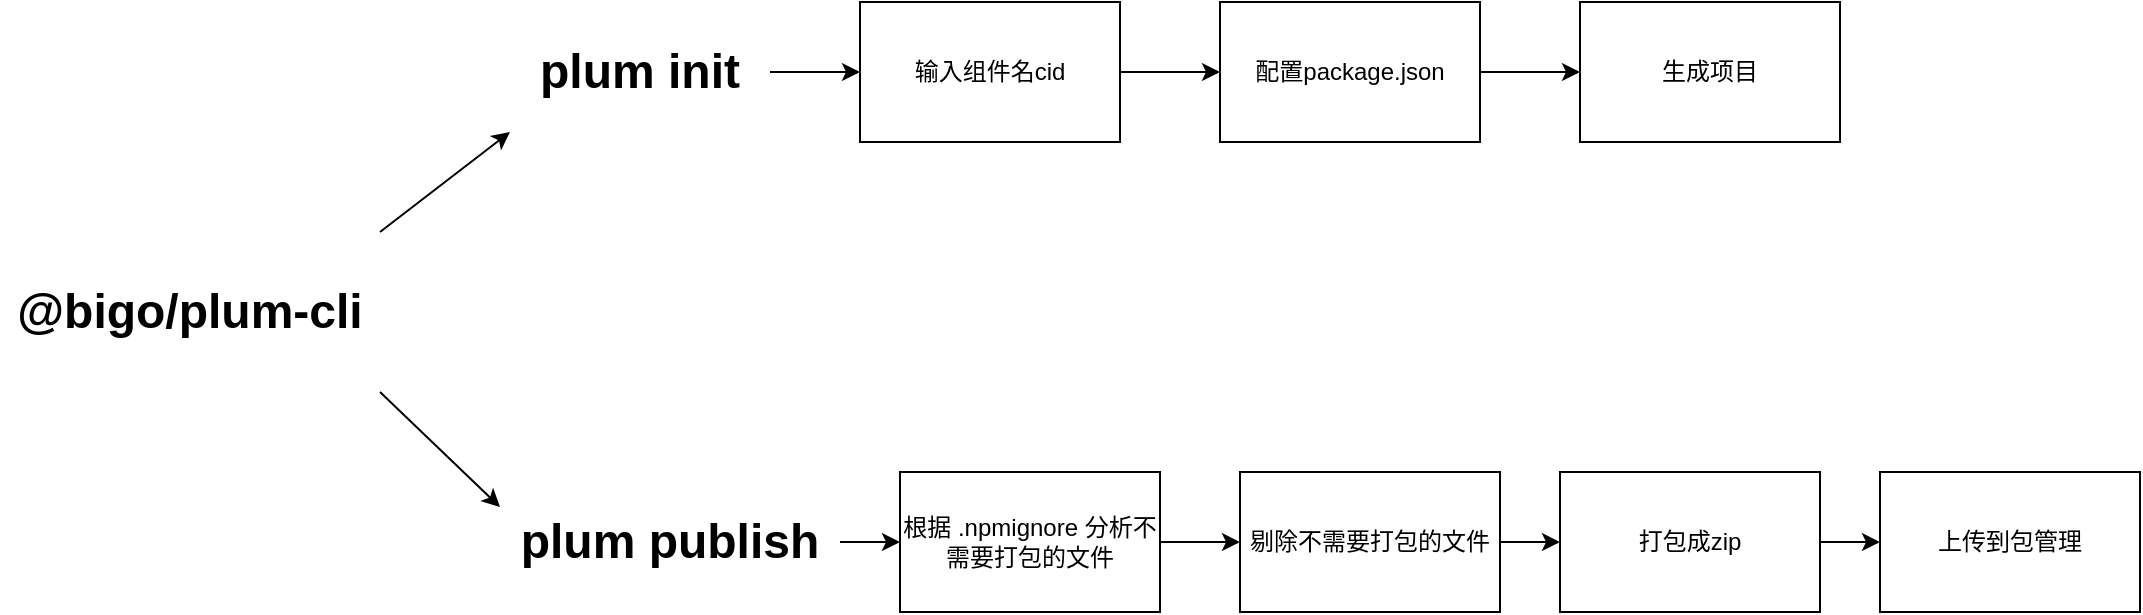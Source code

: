 <mxfile version="13.10.9" type="github">
  <diagram id="e0BPaKkn3-QhgU1faQ__" name="Page-1">
    <mxGraphModel dx="1422" dy="762" grid="1" gridSize="10" guides="1" tooltips="1" connect="1" arrows="1" fold="1" page="1" pageScale="1" pageWidth="1169" pageHeight="827" math="0" shadow="0">
      <root>
        <mxCell id="0" />
        <mxCell id="1" parent="0" />
        <mxCell id="TvflV0zRfhBrHO_sSjlH-4" style="rounded=0;orthogonalLoop=1;jettySize=auto;html=1;exitX=1;exitY=0;exitDx=0;exitDy=0;entryX=0;entryY=1;entryDx=0;entryDy=0;" edge="1" parent="1" source="TvflV0zRfhBrHO_sSjlH-1" target="TvflV0zRfhBrHO_sSjlH-2">
          <mxGeometry relative="1" as="geometry" />
        </mxCell>
        <mxCell id="TvflV0zRfhBrHO_sSjlH-5" style="edgeStyle=none;rounded=0;orthogonalLoop=1;jettySize=auto;html=1;exitX=1;exitY=1;exitDx=0;exitDy=0;entryX=0;entryY=0.25;entryDx=0;entryDy=0;" edge="1" parent="1" source="TvflV0zRfhBrHO_sSjlH-1" target="TvflV0zRfhBrHO_sSjlH-3">
          <mxGeometry relative="1" as="geometry" />
        </mxCell>
        <mxCell id="TvflV0zRfhBrHO_sSjlH-1" value="&lt;b&gt;&lt;font style=&quot;font-size: 24px&quot;&gt;@bigo/plum-cli&lt;/font&gt;&lt;/b&gt;" style="text;html=1;strokeColor=none;fillColor=none;align=center;verticalAlign=middle;whiteSpace=wrap;rounded=0;" vertex="1" parent="1">
          <mxGeometry x="50" y="360" width="190" height="80" as="geometry" />
        </mxCell>
        <mxCell id="TvflV0zRfhBrHO_sSjlH-7" style="edgeStyle=none;rounded=0;orthogonalLoop=1;jettySize=auto;html=1;exitX=1;exitY=0.5;exitDx=0;exitDy=0;" edge="1" parent="1" source="TvflV0zRfhBrHO_sSjlH-2" target="TvflV0zRfhBrHO_sSjlH-6">
          <mxGeometry relative="1" as="geometry" />
        </mxCell>
        <mxCell id="TvflV0zRfhBrHO_sSjlH-2" value="&lt;b&gt;&lt;font style=&quot;font-size: 24px&quot;&gt;plum init&lt;/font&gt;&lt;/b&gt;" style="text;html=1;strokeColor=none;fillColor=none;align=center;verticalAlign=middle;whiteSpace=wrap;rounded=0;" vertex="1" parent="1">
          <mxGeometry x="305" y="250" width="130" height="60" as="geometry" />
        </mxCell>
        <mxCell id="TvflV0zRfhBrHO_sSjlH-14" style="edgeStyle=none;rounded=0;orthogonalLoop=1;jettySize=auto;html=1;" edge="1" parent="1" source="TvflV0zRfhBrHO_sSjlH-3" target="TvflV0zRfhBrHO_sSjlH-13">
          <mxGeometry relative="1" as="geometry" />
        </mxCell>
        <mxCell id="TvflV0zRfhBrHO_sSjlH-3" value="&lt;b&gt;&lt;font style=&quot;font-size: 24px&quot;&gt;plum publish&lt;/font&gt;&lt;/b&gt;" style="text;html=1;strokeColor=none;fillColor=none;align=center;verticalAlign=middle;whiteSpace=wrap;rounded=0;" vertex="1" parent="1">
          <mxGeometry x="300" y="480" width="170" height="70" as="geometry" />
        </mxCell>
        <mxCell id="TvflV0zRfhBrHO_sSjlH-10" style="edgeStyle=none;rounded=0;orthogonalLoop=1;jettySize=auto;html=1;entryX=0;entryY=0.5;entryDx=0;entryDy=0;" edge="1" parent="1" source="TvflV0zRfhBrHO_sSjlH-6" target="TvflV0zRfhBrHO_sSjlH-9">
          <mxGeometry relative="1" as="geometry" />
        </mxCell>
        <mxCell id="TvflV0zRfhBrHO_sSjlH-6" value="输入组件名cid" style="rounded=0;whiteSpace=wrap;html=1;" vertex="1" parent="1">
          <mxGeometry x="480" y="245" width="130" height="70" as="geometry" />
        </mxCell>
        <mxCell id="TvflV0zRfhBrHO_sSjlH-12" style="edgeStyle=none;rounded=0;orthogonalLoop=1;jettySize=auto;html=1;entryX=0;entryY=0.5;entryDx=0;entryDy=0;" edge="1" parent="1" source="TvflV0zRfhBrHO_sSjlH-9" target="TvflV0zRfhBrHO_sSjlH-11">
          <mxGeometry relative="1" as="geometry" />
        </mxCell>
        <mxCell id="TvflV0zRfhBrHO_sSjlH-9" value="配置package.json" style="rounded=0;whiteSpace=wrap;html=1;" vertex="1" parent="1">
          <mxGeometry x="660" y="245" width="130" height="70" as="geometry" />
        </mxCell>
        <mxCell id="TvflV0zRfhBrHO_sSjlH-11" value="生成项目" style="rounded=0;whiteSpace=wrap;html=1;" vertex="1" parent="1">
          <mxGeometry x="840" y="245" width="130" height="70" as="geometry" />
        </mxCell>
        <mxCell id="TvflV0zRfhBrHO_sSjlH-16" style="edgeStyle=none;rounded=0;orthogonalLoop=1;jettySize=auto;html=1;exitX=1;exitY=0.5;exitDx=0;exitDy=0;" edge="1" parent="1" source="TvflV0zRfhBrHO_sSjlH-13" target="TvflV0zRfhBrHO_sSjlH-15">
          <mxGeometry relative="1" as="geometry" />
        </mxCell>
        <mxCell id="TvflV0zRfhBrHO_sSjlH-13" value="根据 .npmignore 分析不需要打包的文件" style="rounded=0;whiteSpace=wrap;html=1;" vertex="1" parent="1">
          <mxGeometry x="500" y="480" width="130" height="70" as="geometry" />
        </mxCell>
        <mxCell id="TvflV0zRfhBrHO_sSjlH-18" style="edgeStyle=none;rounded=0;orthogonalLoop=1;jettySize=auto;html=1;entryX=0;entryY=0.5;entryDx=0;entryDy=0;" edge="1" parent="1" source="TvflV0zRfhBrHO_sSjlH-15" target="TvflV0zRfhBrHO_sSjlH-17">
          <mxGeometry relative="1" as="geometry" />
        </mxCell>
        <mxCell id="TvflV0zRfhBrHO_sSjlH-15" value="剔除不需要打包的文件" style="rounded=0;whiteSpace=wrap;html=1;" vertex="1" parent="1">
          <mxGeometry x="670" y="480" width="130" height="70" as="geometry" />
        </mxCell>
        <mxCell id="TvflV0zRfhBrHO_sSjlH-20" style="edgeStyle=none;rounded=0;orthogonalLoop=1;jettySize=auto;html=1;entryX=0;entryY=0.5;entryDx=0;entryDy=0;" edge="1" parent="1" source="TvflV0zRfhBrHO_sSjlH-17" target="TvflV0zRfhBrHO_sSjlH-19">
          <mxGeometry relative="1" as="geometry" />
        </mxCell>
        <mxCell id="TvflV0zRfhBrHO_sSjlH-17" value="打包成zip" style="rounded=0;whiteSpace=wrap;html=1;" vertex="1" parent="1">
          <mxGeometry x="830" y="480" width="130" height="70" as="geometry" />
        </mxCell>
        <mxCell id="TvflV0zRfhBrHO_sSjlH-19" value="上传到包管理" style="rounded=0;whiteSpace=wrap;html=1;" vertex="1" parent="1">
          <mxGeometry x="990" y="480" width="130" height="70" as="geometry" />
        </mxCell>
      </root>
    </mxGraphModel>
  </diagram>
</mxfile>
